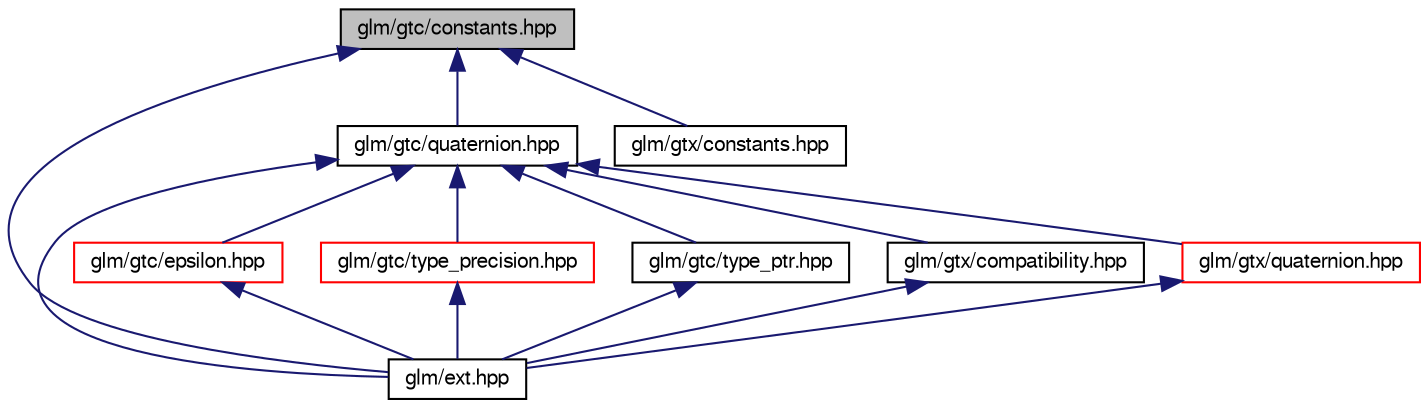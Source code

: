 digraph "glm/gtc/constants.hpp"
{
  edge [fontname="FreeSans",fontsize="10",labelfontname="FreeSans",labelfontsize="10"];
  node [fontname="FreeSans",fontsize="10",shape=record];
  Node1 [label="glm/gtc/constants.hpp",height=0.2,width=0.4,color="black", fillcolor="grey75", style="filled" fontcolor="black"];
  Node1 -> Node2 [dir="back",color="midnightblue",fontsize="10",style="solid",fontname="FreeSans"];
  Node2 [label="glm/ext.hpp",height=0.2,width=0.4,color="black", fillcolor="white", style="filled",URL="$d5/da8/ext_8hpp.html"];
  Node1 -> Node3 [dir="back",color="midnightblue",fontsize="10",style="solid",fontname="FreeSans"];
  Node3 [label="glm/gtc/quaternion.hpp",height=0.2,width=0.4,color="black", fillcolor="white", style="filled",URL="$df/d26/gtc_2quaternion_8hpp.html"];
  Node3 -> Node4 [dir="back",color="midnightblue",fontsize="10",style="solid",fontname="FreeSans"];
  Node4 [label="glm/gtc/epsilon.hpp",height=0.2,width=0.4,color="red", fillcolor="white", style="filled",URL="$d6/d47/gtc_2epsilon_8hpp.html"];
  Node4 -> Node2 [dir="back",color="midnightblue",fontsize="10",style="solid",fontname="FreeSans"];
  Node3 -> Node2 [dir="back",color="midnightblue",fontsize="10",style="solid",fontname="FreeSans"];
  Node3 -> Node5 [dir="back",color="midnightblue",fontsize="10",style="solid",fontname="FreeSans"];
  Node5 [label="glm/gtc/type_precision.hpp",height=0.2,width=0.4,color="red", fillcolor="white", style="filled",URL="$db/d7b/type__precision_8hpp.html"];
  Node5 -> Node2 [dir="back",color="midnightblue",fontsize="10",style="solid",fontname="FreeSans"];
  Node3 -> Node6 [dir="back",color="midnightblue",fontsize="10",style="solid",fontname="FreeSans"];
  Node6 [label="glm/gtc/type_ptr.hpp",height=0.2,width=0.4,color="black", fillcolor="white", style="filled",URL="$d9/d94/type__ptr_8hpp.html"];
  Node6 -> Node2 [dir="back",color="midnightblue",fontsize="10",style="solid",fontname="FreeSans"];
  Node3 -> Node7 [dir="back",color="midnightblue",fontsize="10",style="solid",fontname="FreeSans"];
  Node7 [label="glm/gtx/compatibility.hpp",height=0.2,width=0.4,color="black", fillcolor="white", style="filled",URL="$dd/d80/compatibility_8hpp.html"];
  Node7 -> Node2 [dir="back",color="midnightblue",fontsize="10",style="solid",fontname="FreeSans"];
  Node3 -> Node8 [dir="back",color="midnightblue",fontsize="10",style="solid",fontname="FreeSans"];
  Node8 [label="glm/gtx/quaternion.hpp",height=0.2,width=0.4,color="red", fillcolor="white", style="filled",URL="$d0/d0c/gtx_2quaternion_8hpp.html"];
  Node8 -> Node2 [dir="back",color="midnightblue",fontsize="10",style="solid",fontname="FreeSans"];
  Node1 -> Node9 [dir="back",color="midnightblue",fontsize="10",style="solid",fontname="FreeSans"];
  Node9 [label="glm/gtx/constants.hpp",height=0.2,width=0.4,color="black", fillcolor="white", style="filled",URL="$d1/ddd/gtx_2constants_8hpp.html"];
}
